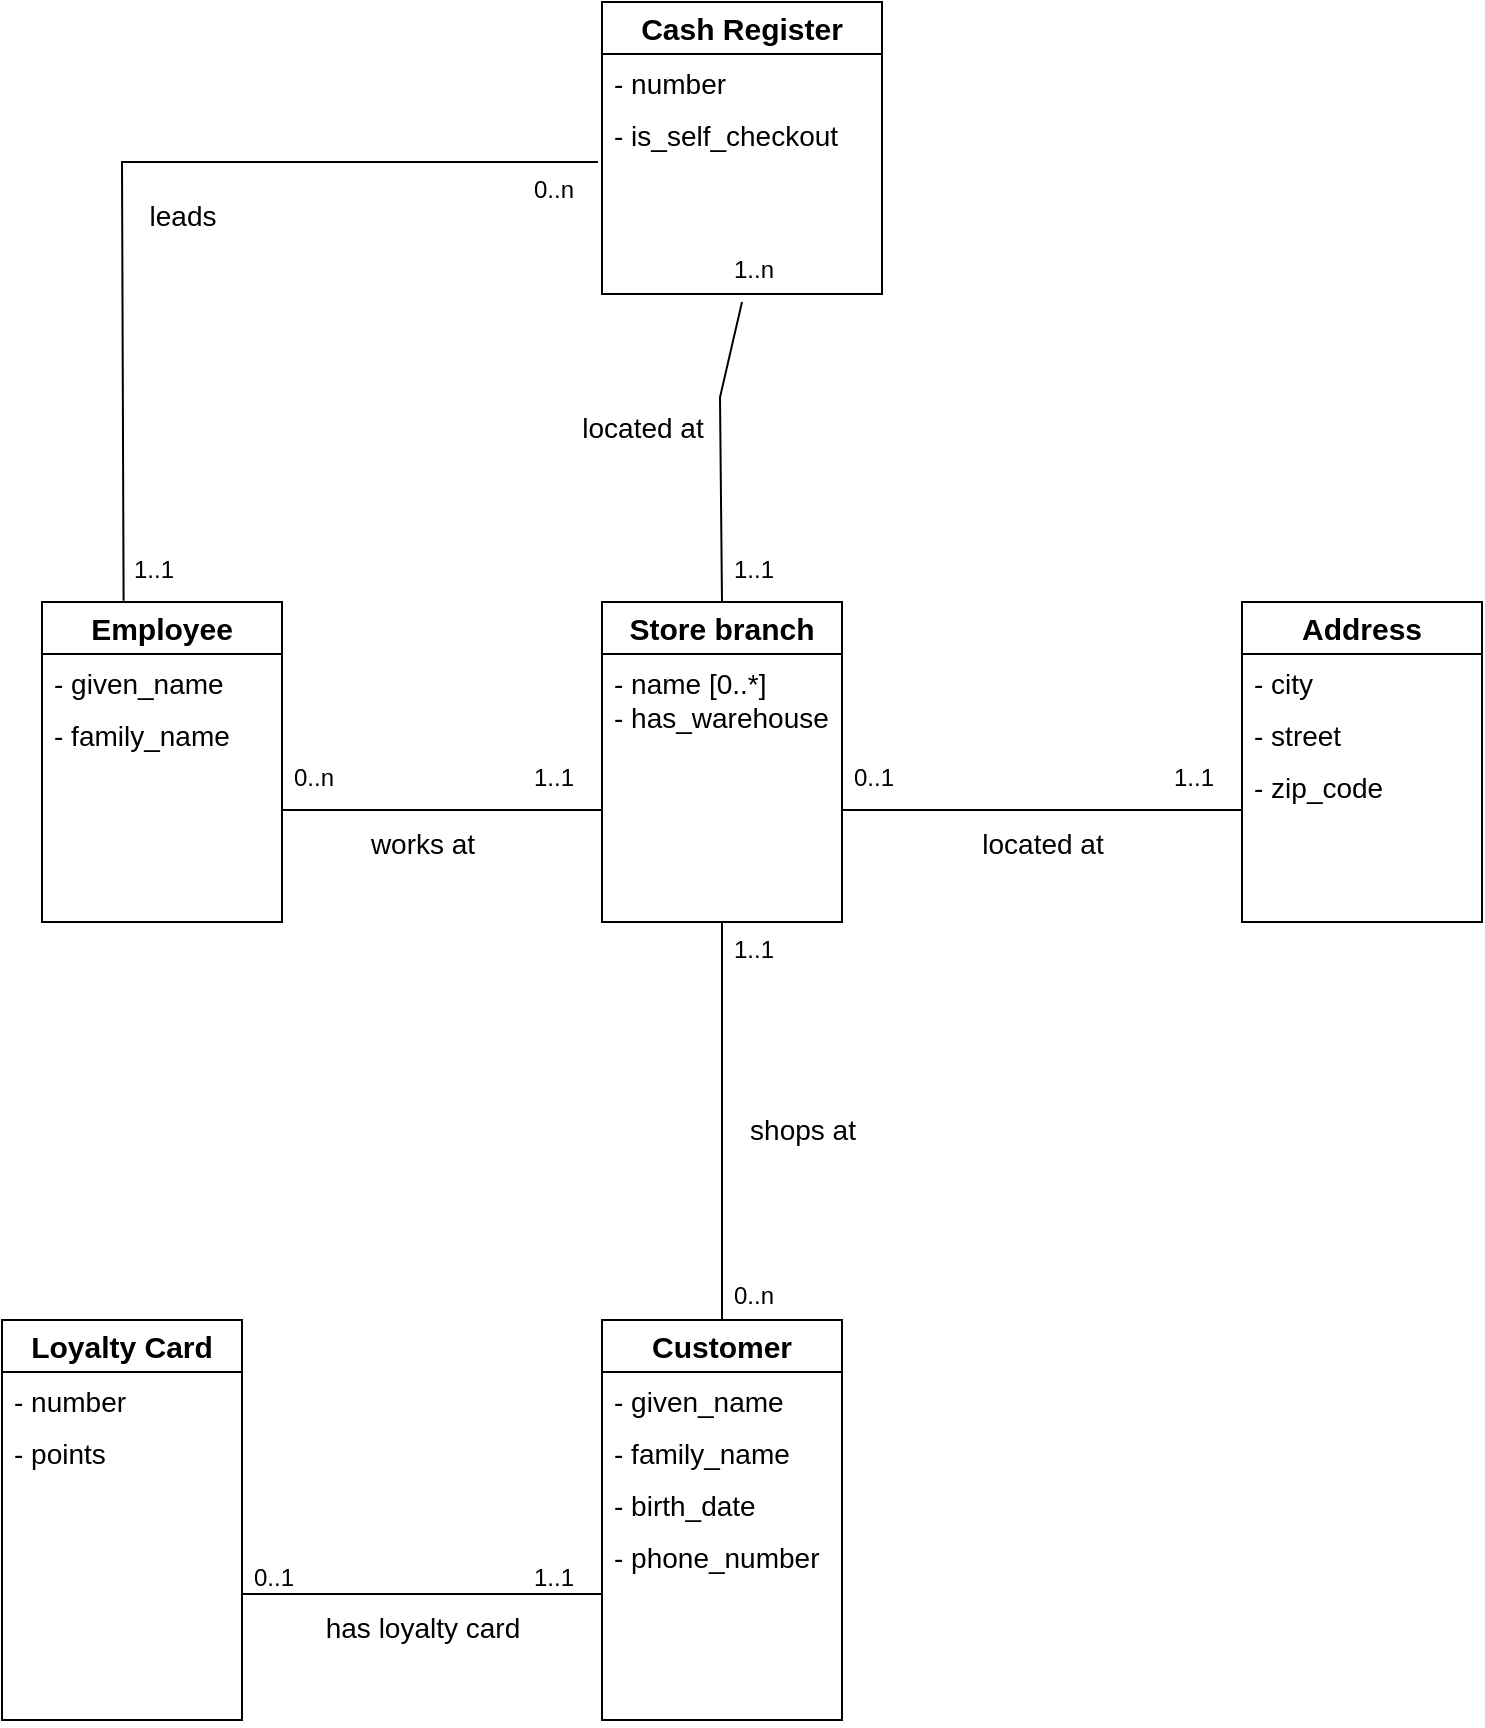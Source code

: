 <mxfile version="24.8.0">
  <diagram id="C5RBs43oDa-KdzZeNtuy" name="Page-1">
    <mxGraphModel dx="1114" dy="658" grid="1" gridSize="10" guides="1" tooltips="1" connect="1" arrows="1" fold="1" page="1" pageScale="1" pageWidth="827" pageHeight="1169" math="0" shadow="0">
      <root>
        <mxCell id="WIyWlLk6GJQsqaUBKTNV-0" />
        <mxCell id="WIyWlLk6GJQsqaUBKTNV-1" parent="WIyWlLk6GJQsqaUBKTNV-0" />
        <mxCell id="nxRW7h_ZGKTyjYu1iA0R-18" value="&lt;b&gt;&lt;font style=&quot;font-size: 15px;&quot;&gt;Store branch&lt;/font&gt;&lt;/b&gt;" style="swimlane;fontStyle=0;childLayout=stackLayout;horizontal=1;startSize=26;fillColor=none;horizontalStack=0;resizeParent=1;resizeParentMax=0;resizeLast=0;collapsible=1;marginBottom=0;whiteSpace=wrap;html=1;" parent="WIyWlLk6GJQsqaUBKTNV-1" vertex="1">
          <mxGeometry x="320" y="320" width="120" height="160" as="geometry" />
        </mxCell>
        <mxCell id="nxRW7h_ZGKTyjYu1iA0R-19" value="- name [0..*]&lt;br&gt;- has_warehouse" style="text;strokeColor=none;fillColor=none;align=left;verticalAlign=top;spacingLeft=4;spacingRight=4;overflow=hidden;rotatable=0;points=[[0,0.5],[1,0.5]];portConstraint=eastwest;whiteSpace=wrap;html=1;fontSize=14;" parent="nxRW7h_ZGKTyjYu1iA0R-18" vertex="1">
          <mxGeometry y="26" width="120" height="134" as="geometry" />
        </mxCell>
        <mxCell id="nxRW7h_ZGKTyjYu1iA0R-22" value="" style="line;strokeWidth=1;fillColor=none;align=left;verticalAlign=middle;spacingTop=-1;spacingLeft=3;spacingRight=3;rotatable=0;labelPosition=right;points=[];portConstraint=eastwest;strokeColor=inherit;" parent="WIyWlLk6GJQsqaUBKTNV-1" vertex="1">
          <mxGeometry x="440" y="420" width="200" height="8" as="geometry" />
        </mxCell>
        <mxCell id="nxRW7h_ZGKTyjYu1iA0R-27" value="&lt;b&gt;&lt;font style=&quot;font-size: 15px;&quot;&gt;Address&lt;/font&gt;&lt;/b&gt;" style="swimlane;fontStyle=0;childLayout=stackLayout;horizontal=1;startSize=26;fillColor=none;horizontalStack=0;resizeParent=1;resizeParentMax=0;resizeLast=0;collapsible=1;marginBottom=0;whiteSpace=wrap;html=1;" parent="WIyWlLk6GJQsqaUBKTNV-1" vertex="1">
          <mxGeometry x="640" y="320" width="120" height="160" as="geometry" />
        </mxCell>
        <mxCell id="nxRW7h_ZGKTyjYu1iA0R-28" value="- city" style="text;strokeColor=none;fillColor=none;align=left;verticalAlign=top;spacingLeft=4;spacingRight=4;overflow=hidden;rotatable=0;points=[[0,0.5],[1,0.5]];portConstraint=eastwest;whiteSpace=wrap;html=1;fontSize=14;" parent="nxRW7h_ZGKTyjYu1iA0R-27" vertex="1">
          <mxGeometry y="26" width="120" height="26" as="geometry" />
        </mxCell>
        <mxCell id="nxRW7h_ZGKTyjYu1iA0R-30" value="- street" style="text;strokeColor=none;fillColor=none;align=left;verticalAlign=top;spacingLeft=4;spacingRight=4;overflow=hidden;rotatable=0;points=[[0,0.5],[1,0.5]];portConstraint=eastwest;whiteSpace=wrap;html=1;fontSize=14;" parent="nxRW7h_ZGKTyjYu1iA0R-27" vertex="1">
          <mxGeometry y="52" width="120" height="26" as="geometry" />
        </mxCell>
        <mxCell id="nxRW7h_ZGKTyjYu1iA0R-29" value="- zip_code" style="text;strokeColor=none;fillColor=none;align=left;verticalAlign=top;spacingLeft=4;spacingRight=4;overflow=hidden;rotatable=0;points=[[0,0.5],[1,0.5]];portConstraint=eastwest;whiteSpace=wrap;html=1;fontSize=14;" parent="nxRW7h_ZGKTyjYu1iA0R-27" vertex="1">
          <mxGeometry y="78" width="120" height="82" as="geometry" />
        </mxCell>
        <mxCell id="nxRW7h_ZGKTyjYu1iA0R-33" value="located at" style="text;align=center;fontStyle=0;verticalAlign=middle;spacingLeft=3;spacingRight=3;strokeColor=none;rotatable=0;points=[[0,0.5],[1,0.5]];portConstraint=eastwest;html=1;fontSize=14;" parent="WIyWlLk6GJQsqaUBKTNV-1" vertex="1">
          <mxGeometry x="500" y="428" width="80" height="26" as="geometry" />
        </mxCell>
        <mxCell id="nxRW7h_ZGKTyjYu1iA0R-34" value="0..1" style="text;strokeColor=none;fillColor=none;align=left;verticalAlign=top;spacingLeft=4;spacingRight=4;overflow=hidden;rotatable=0;points=[[0,0.5],[1,0.5]];portConstraint=eastwest;whiteSpace=wrap;html=1;" parent="WIyWlLk6GJQsqaUBKTNV-1" vertex="1">
          <mxGeometry x="440" y="394" width="40" height="26" as="geometry" />
        </mxCell>
        <mxCell id="nxRW7h_ZGKTyjYu1iA0R-35" value="1..1" style="text;strokeColor=none;fillColor=none;align=left;verticalAlign=top;spacingLeft=4;spacingRight=4;overflow=hidden;rotatable=0;points=[[0,0.5],[1,0.5]];portConstraint=eastwest;whiteSpace=wrap;html=1;" parent="WIyWlLk6GJQsqaUBKTNV-1" vertex="1">
          <mxGeometry x="600" y="394" width="40" height="26" as="geometry" />
        </mxCell>
        <mxCell id="nxRW7h_ZGKTyjYu1iA0R-39" value="&lt;b&gt;&lt;font style=&quot;font-size: 15px;&quot;&gt;Customer&lt;/font&gt;&lt;/b&gt;" style="swimlane;fontStyle=0;childLayout=stackLayout;horizontal=1;startSize=26;fillColor=none;horizontalStack=0;resizeParent=1;resizeParentMax=0;resizeLast=0;collapsible=1;marginBottom=0;whiteSpace=wrap;html=1;" parent="WIyWlLk6GJQsqaUBKTNV-1" vertex="1">
          <mxGeometry x="320" y="679" width="120" height="200" as="geometry" />
        </mxCell>
        <mxCell id="nxRW7h_ZGKTyjYu1iA0R-40" value="-&amp;nbsp;given_name" style="text;strokeColor=none;fillColor=none;align=left;verticalAlign=top;spacingLeft=4;spacingRight=4;overflow=hidden;rotatable=0;points=[[0,0.5],[1,0.5]];portConstraint=eastwest;whiteSpace=wrap;html=1;fontSize=14;" parent="nxRW7h_ZGKTyjYu1iA0R-39" vertex="1">
          <mxGeometry y="26" width="120" height="26" as="geometry" />
        </mxCell>
        <mxCell id="nxRW7h_ZGKTyjYu1iA0R-42" value="-&amp;nbsp;family_name" style="text;strokeColor=none;fillColor=none;align=left;verticalAlign=top;spacingLeft=4;spacingRight=4;overflow=hidden;rotatable=0;points=[[0,0.5],[1,0.5]];portConstraint=eastwest;whiteSpace=wrap;html=1;fontSize=14;" parent="nxRW7h_ZGKTyjYu1iA0R-39" vertex="1">
          <mxGeometry y="52" width="120" height="26" as="geometry" />
        </mxCell>
        <mxCell id="nxRW7h_ZGKTyjYu1iA0R-43" value="- birth_date" style="text;strokeColor=none;fillColor=none;align=left;verticalAlign=top;spacingLeft=4;spacingRight=4;overflow=hidden;rotatable=0;points=[[0,0.5],[1,0.5]];portConstraint=eastwest;whiteSpace=wrap;html=1;fontSize=14;" parent="nxRW7h_ZGKTyjYu1iA0R-39" vertex="1">
          <mxGeometry y="78" width="120" height="26" as="geometry" />
        </mxCell>
        <mxCell id="nxRW7h_ZGKTyjYu1iA0R-41" value="-&amp;nbsp;phone_number" style="text;strokeColor=none;fillColor=none;align=left;verticalAlign=top;spacingLeft=4;spacingRight=4;overflow=hidden;rotatable=0;points=[[0,0.5],[1,0.5]];portConstraint=eastwest;whiteSpace=wrap;html=1;fontSize=14;" parent="nxRW7h_ZGKTyjYu1iA0R-39" vertex="1">
          <mxGeometry y="104" width="120" height="96" as="geometry" />
        </mxCell>
        <mxCell id="nxRW7h_ZGKTyjYu1iA0R-47" value="1..1" style="text;strokeColor=none;fillColor=none;align=left;verticalAlign=top;spacingLeft=4;spacingRight=4;overflow=hidden;rotatable=0;points=[[0,0.5],[1,0.5]];portConstraint=eastwest;whiteSpace=wrap;html=1;" parent="WIyWlLk6GJQsqaUBKTNV-1" vertex="1">
          <mxGeometry x="380" y="480" width="40" height="26" as="geometry" />
        </mxCell>
        <mxCell id="nxRW7h_ZGKTyjYu1iA0R-52" value="" style="endArrow=none;html=1;rounded=0;" parent="WIyWlLk6GJQsqaUBKTNV-1" source="nxRW7h_ZGKTyjYu1iA0R-19" edge="1">
          <mxGeometry width="50" height="50" relative="1" as="geometry">
            <mxPoint x="380.0" y="489.0" as="sourcePoint" />
            <mxPoint x="380.0" y="679" as="targetPoint" />
          </mxGeometry>
        </mxCell>
        <mxCell id="nxRW7h_ZGKTyjYu1iA0R-53" value="0..n" style="text;strokeColor=none;fillColor=none;align=left;verticalAlign=top;spacingLeft=4;spacingRight=4;overflow=hidden;rotatable=0;points=[[0,0.5],[1,0.5]];portConstraint=eastwest;whiteSpace=wrap;html=1;" parent="WIyWlLk6GJQsqaUBKTNV-1" vertex="1">
          <mxGeometry x="380" y="653" width="40" height="26" as="geometry" />
        </mxCell>
        <mxCell id="nxRW7h_ZGKTyjYu1iA0R-54" value="shops at" style="text;align=center;fontStyle=0;verticalAlign=middle;spacingLeft=3;spacingRight=3;strokeColor=none;rotatable=0;points=[[0,0.5],[1,0.5]];portConstraint=eastwest;html=1;fontSize=14;" parent="WIyWlLk6GJQsqaUBKTNV-1" vertex="1">
          <mxGeometry x="380" y="571" width="80" height="26" as="geometry" />
        </mxCell>
        <mxCell id="nxRW7h_ZGKTyjYu1iA0R-55" value="&lt;b&gt;&lt;font style=&quot;font-size: 15px;&quot;&gt;Loyalty Card&lt;/font&gt;&lt;/b&gt;" style="swimlane;fontStyle=0;childLayout=stackLayout;horizontal=1;startSize=26;fillColor=none;horizontalStack=0;resizeParent=1;resizeParentMax=0;resizeLast=0;collapsible=1;marginBottom=0;whiteSpace=wrap;html=1;" parent="WIyWlLk6GJQsqaUBKTNV-1" vertex="1">
          <mxGeometry x="20" y="679" width="120" height="200" as="geometry" />
        </mxCell>
        <mxCell id="nxRW7h_ZGKTyjYu1iA0R-56" value="-&amp;nbsp;number" style="text;strokeColor=none;fillColor=none;align=left;verticalAlign=top;spacingLeft=4;spacingRight=4;overflow=hidden;rotatable=0;points=[[0,0.5],[1,0.5]];portConstraint=eastwest;whiteSpace=wrap;html=1;fontSize=14;" parent="nxRW7h_ZGKTyjYu1iA0R-55" vertex="1">
          <mxGeometry y="26" width="120" height="26" as="geometry" />
        </mxCell>
        <mxCell id="nxRW7h_ZGKTyjYu1iA0R-57" value="-&amp;nbsp;points" style="text;strokeColor=none;fillColor=none;align=left;verticalAlign=top;spacingLeft=4;spacingRight=4;overflow=hidden;rotatable=0;points=[[0,0.5],[1,0.5]];portConstraint=eastwest;whiteSpace=wrap;html=1;fontSize=14;" parent="nxRW7h_ZGKTyjYu1iA0R-55" vertex="1">
          <mxGeometry y="52" width="120" height="148" as="geometry" />
        </mxCell>
        <mxCell id="nxRW7h_ZGKTyjYu1iA0R-60" value="" style="line;strokeWidth=1;fillColor=none;align=left;verticalAlign=middle;spacingTop=-1;spacingLeft=3;spacingRight=3;rotatable=0;labelPosition=right;points=[];portConstraint=eastwest;strokeColor=inherit;" parent="WIyWlLk6GJQsqaUBKTNV-1" vertex="1">
          <mxGeometry x="140" y="812" width="180" height="8" as="geometry" />
        </mxCell>
        <mxCell id="nxRW7h_ZGKTyjYu1iA0R-61" value="0..1" style="text;strokeColor=none;fillColor=none;align=left;verticalAlign=top;spacingLeft=4;spacingRight=4;overflow=hidden;rotatable=0;points=[[0,0.5],[1,0.5]];portConstraint=eastwest;whiteSpace=wrap;html=1;" parent="WIyWlLk6GJQsqaUBKTNV-1" vertex="1">
          <mxGeometry x="140" y="794" width="40" height="26" as="geometry" />
        </mxCell>
        <mxCell id="nxRW7h_ZGKTyjYu1iA0R-62" value="1..1" style="text;strokeColor=none;fillColor=none;align=left;verticalAlign=top;spacingLeft=4;spacingRight=4;overflow=hidden;rotatable=0;points=[[0,0.5],[1,0.5]];portConstraint=eastwest;whiteSpace=wrap;html=1;" parent="WIyWlLk6GJQsqaUBKTNV-1" vertex="1">
          <mxGeometry x="280" y="794" width="40" height="26" as="geometry" />
        </mxCell>
        <mxCell id="nxRW7h_ZGKTyjYu1iA0R-63" value="has&amp;nbsp;loyalty card" style="text;align=center;fontStyle=0;verticalAlign=middle;spacingLeft=3;spacingRight=3;strokeColor=none;rotatable=0;points=[[0,0.5],[1,0.5]];portConstraint=eastwest;html=1;fontSize=14;" parent="WIyWlLk6GJQsqaUBKTNV-1" vertex="1">
          <mxGeometry x="190" y="820" width="80" height="26" as="geometry" />
        </mxCell>
        <mxCell id="nxRW7h_ZGKTyjYu1iA0R-64" value="&lt;b&gt;&lt;font style=&quot;font-size: 15px;&quot;&gt;Employee&lt;/font&gt;&lt;/b&gt;" style="swimlane;fontStyle=0;childLayout=stackLayout;horizontal=1;startSize=26;fillColor=none;horizontalStack=0;resizeParent=1;resizeParentMax=0;resizeLast=0;collapsible=1;marginBottom=0;whiteSpace=wrap;html=1;" parent="WIyWlLk6GJQsqaUBKTNV-1" vertex="1">
          <mxGeometry x="40" y="320" width="120" height="160" as="geometry" />
        </mxCell>
        <mxCell id="nxRW7h_ZGKTyjYu1iA0R-65" value="- given_name" style="text;strokeColor=none;fillColor=none;align=left;verticalAlign=top;spacingLeft=4;spacingRight=4;overflow=hidden;rotatable=0;points=[[0,0.5],[1,0.5]];portConstraint=eastwest;whiteSpace=wrap;html=1;fontSize=14;" parent="nxRW7h_ZGKTyjYu1iA0R-64" vertex="1">
          <mxGeometry y="26" width="120" height="26" as="geometry" />
        </mxCell>
        <mxCell id="nxRW7h_ZGKTyjYu1iA0R-66" value="-&amp;nbsp;family_name" style="text;strokeColor=none;fillColor=none;align=left;verticalAlign=top;spacingLeft=4;spacingRight=4;overflow=hidden;rotatable=0;points=[[0,0.5],[1,0.5]];portConstraint=eastwest;whiteSpace=wrap;html=1;fontSize=14;" parent="nxRW7h_ZGKTyjYu1iA0R-64" vertex="1">
          <mxGeometry y="52" width="120" height="108" as="geometry" />
        </mxCell>
        <mxCell id="nxRW7h_ZGKTyjYu1iA0R-68" value="" style="line;strokeWidth=1;fillColor=none;align=left;verticalAlign=middle;spacingTop=-1;spacingLeft=3;spacingRight=3;rotatable=0;labelPosition=right;points=[];portConstraint=eastwest;strokeColor=inherit;" parent="WIyWlLk6GJQsqaUBKTNV-1" vertex="1">
          <mxGeometry x="160" y="420" width="160" height="8" as="geometry" />
        </mxCell>
        <mxCell id="nxRW7h_ZGKTyjYu1iA0R-69" value="0..n" style="text;strokeColor=none;fillColor=none;align=left;verticalAlign=top;spacingLeft=4;spacingRight=4;overflow=hidden;rotatable=0;points=[[0,0.5],[1,0.5]];portConstraint=eastwest;whiteSpace=wrap;html=1;" parent="WIyWlLk6GJQsqaUBKTNV-1" vertex="1">
          <mxGeometry x="160" y="394" width="40" height="26" as="geometry" />
        </mxCell>
        <mxCell id="nxRW7h_ZGKTyjYu1iA0R-70" value="1..1" style="text;strokeColor=none;fillColor=none;align=left;verticalAlign=top;spacingLeft=4;spacingRight=4;overflow=hidden;rotatable=0;points=[[0,0.5],[1,0.5]];portConstraint=eastwest;whiteSpace=wrap;html=1;" parent="WIyWlLk6GJQsqaUBKTNV-1" vertex="1">
          <mxGeometry x="280" y="394" width="40" height="26" as="geometry" />
        </mxCell>
        <mxCell id="nxRW7h_ZGKTyjYu1iA0R-71" value="works at" style="text;align=center;fontStyle=0;verticalAlign=middle;spacingLeft=3;spacingRight=3;strokeColor=none;rotatable=0;points=[[0,0.5],[1,0.5]];portConstraint=eastwest;html=1;fontSize=14;" parent="WIyWlLk6GJQsqaUBKTNV-1" vertex="1">
          <mxGeometry x="190" y="428" width="80" height="26" as="geometry" />
        </mxCell>
        <mxCell id="nxRW7h_ZGKTyjYu1iA0R-72" value="&lt;b&gt;&lt;font style=&quot;font-size: 15px;&quot;&gt;Cash Register&lt;/font&gt;&lt;/b&gt;" style="swimlane;fontStyle=0;childLayout=stackLayout;horizontal=1;startSize=26;fillColor=none;horizontalStack=0;resizeParent=1;resizeParentMax=0;resizeLast=0;collapsible=1;marginBottom=0;whiteSpace=wrap;html=1;" parent="WIyWlLk6GJQsqaUBKTNV-1" vertex="1">
          <mxGeometry x="320" y="20" width="140" height="146" as="geometry" />
        </mxCell>
        <mxCell id="nxRW7h_ZGKTyjYu1iA0R-73" value="-&amp;nbsp;number" style="text;strokeColor=none;fillColor=none;align=left;verticalAlign=top;spacingLeft=4;spacingRight=4;overflow=hidden;rotatable=0;points=[[0,0.5],[1,0.5]];portConstraint=eastwest;whiteSpace=wrap;html=1;fontSize=14;" parent="nxRW7h_ZGKTyjYu1iA0R-72" vertex="1">
          <mxGeometry y="26" width="140" height="26" as="geometry" />
        </mxCell>
        <mxCell id="WlT9pGX_7G0VzGwxj9KD-0" value="- is_self_checkout" style="text;strokeColor=none;fillColor=none;align=left;verticalAlign=top;spacingLeft=4;spacingRight=4;overflow=hidden;rotatable=0;points=[[0,0.5],[1,0.5]];portConstraint=eastwest;whiteSpace=wrap;html=1;fontSize=14;" vertex="1" parent="nxRW7h_ZGKTyjYu1iA0R-72">
          <mxGeometry y="52" width="140" height="26" as="geometry" />
        </mxCell>
        <mxCell id="nxRW7h_ZGKTyjYu1iA0R-74" value="&lt;div&gt;&lt;br&gt;&lt;/div&gt;&lt;div&gt;&lt;br&gt;&lt;/div&gt;" style="text;strokeColor=none;fillColor=none;align=left;verticalAlign=top;spacingLeft=4;spacingRight=4;overflow=hidden;rotatable=0;points=[[0,0.5],[1,0.5]];portConstraint=eastwest;whiteSpace=wrap;html=1;" parent="nxRW7h_ZGKTyjYu1iA0R-72" vertex="1">
          <mxGeometry y="78" width="140" height="68" as="geometry" />
        </mxCell>
        <mxCell id="nxRW7h_ZGKTyjYu1iA0R-78" value="" style="endArrow=none;html=1;rounded=0;entryX=0.25;entryY=1.154;entryDx=0;entryDy=0;entryPerimeter=0;exitX=0.5;exitY=0;exitDx=0;exitDy=0;" parent="WIyWlLk6GJQsqaUBKTNV-1" source="nxRW7h_ZGKTyjYu1iA0R-18" edge="1" target="nxRW7h_ZGKTyjYu1iA0R-79">
          <mxGeometry width="50" height="50" relative="1" as="geometry">
            <mxPoint x="380" y="297.62" as="sourcePoint" />
            <mxPoint x="378.56" y="140.0" as="targetPoint" />
            <Array as="points">
              <mxPoint x="379" y="217.62" />
            </Array>
          </mxGeometry>
        </mxCell>
        <mxCell id="nxRW7h_ZGKTyjYu1iA0R-79" value="1..n" style="text;strokeColor=none;fillColor=none;align=left;verticalAlign=top;spacingLeft=4;spacingRight=4;overflow=hidden;rotatable=0;points=[[0,0.5],[1,0.5]];portConstraint=eastwest;whiteSpace=wrap;html=1;" parent="WIyWlLk6GJQsqaUBKTNV-1" vertex="1">
          <mxGeometry x="380" y="140" width="40" height="26" as="geometry" />
        </mxCell>
        <mxCell id="nxRW7h_ZGKTyjYu1iA0R-80" value="1..1" style="text;strokeColor=none;fillColor=none;align=left;verticalAlign=top;spacingLeft=4;spacingRight=4;overflow=hidden;rotatable=0;points=[[0,0.5],[1,0.5]];portConstraint=eastwest;whiteSpace=wrap;html=1;" parent="WIyWlLk6GJQsqaUBKTNV-1" vertex="1">
          <mxGeometry x="380" y="290" width="40" height="30" as="geometry" />
        </mxCell>
        <mxCell id="nxRW7h_ZGKTyjYu1iA0R-81" value="&lt;font style=&quot;font-size: 14px;&quot;&gt;located at&lt;/font&gt;" style="text;align=center;fontStyle=0;verticalAlign=middle;spacingLeft=3;spacingRight=3;strokeColor=none;rotatable=0;points=[[0,0.5],[1,0.5]];portConstraint=eastwest;html=1;" parent="WIyWlLk6GJQsqaUBKTNV-1" vertex="1">
          <mxGeometry x="300" y="220" width="80" height="26" as="geometry" />
        </mxCell>
        <mxCell id="nxRW7h_ZGKTyjYu1iA0R-85" value="" style="endArrow=none;html=1;rounded=0;exitX=0.34;exitY=-0.004;exitDx=0;exitDy=0;exitPerimeter=0;" parent="WIyWlLk6GJQsqaUBKTNV-1" source="nxRW7h_ZGKTyjYu1iA0R-64" edge="1">
          <mxGeometry width="50" height="50" relative="1" as="geometry">
            <mxPoint x="81" y="318" as="sourcePoint" />
            <mxPoint x="318" y="100" as="targetPoint" />
            <Array as="points">
              <mxPoint x="80" y="100" />
            </Array>
          </mxGeometry>
        </mxCell>
        <mxCell id="nxRW7h_ZGKTyjYu1iA0R-86" value="1..1" style="text;strokeColor=none;fillColor=none;align=left;verticalAlign=top;spacingLeft=4;spacingRight=4;overflow=hidden;rotatable=0;points=[[0,0.5],[1,0.5]];portConstraint=eastwest;whiteSpace=wrap;html=1;" parent="WIyWlLk6GJQsqaUBKTNV-1" vertex="1">
          <mxGeometry x="80" y="290" width="40" height="26" as="geometry" />
        </mxCell>
        <mxCell id="nxRW7h_ZGKTyjYu1iA0R-87" value="0..n" style="text;strokeColor=none;fillColor=none;align=left;verticalAlign=top;spacingLeft=4;spacingRight=4;overflow=hidden;rotatable=0;points=[[0,0.5],[1,0.5]];portConstraint=eastwest;whiteSpace=wrap;html=1;" parent="WIyWlLk6GJQsqaUBKTNV-1" vertex="1">
          <mxGeometry x="280" y="100" width="40" height="26" as="geometry" />
        </mxCell>
        <mxCell id="nxRW7h_ZGKTyjYu1iA0R-89" value="leads" style="text;align=center;fontStyle=0;verticalAlign=middle;spacingLeft=3;spacingRight=3;strokeColor=none;rotatable=0;points=[[0,0.5],[1,0.5]];portConstraint=eastwest;html=1;fontSize=14;" parent="WIyWlLk6GJQsqaUBKTNV-1" vertex="1">
          <mxGeometry x="70" y="114" width="80" height="26" as="geometry" />
        </mxCell>
      </root>
    </mxGraphModel>
  </diagram>
</mxfile>
